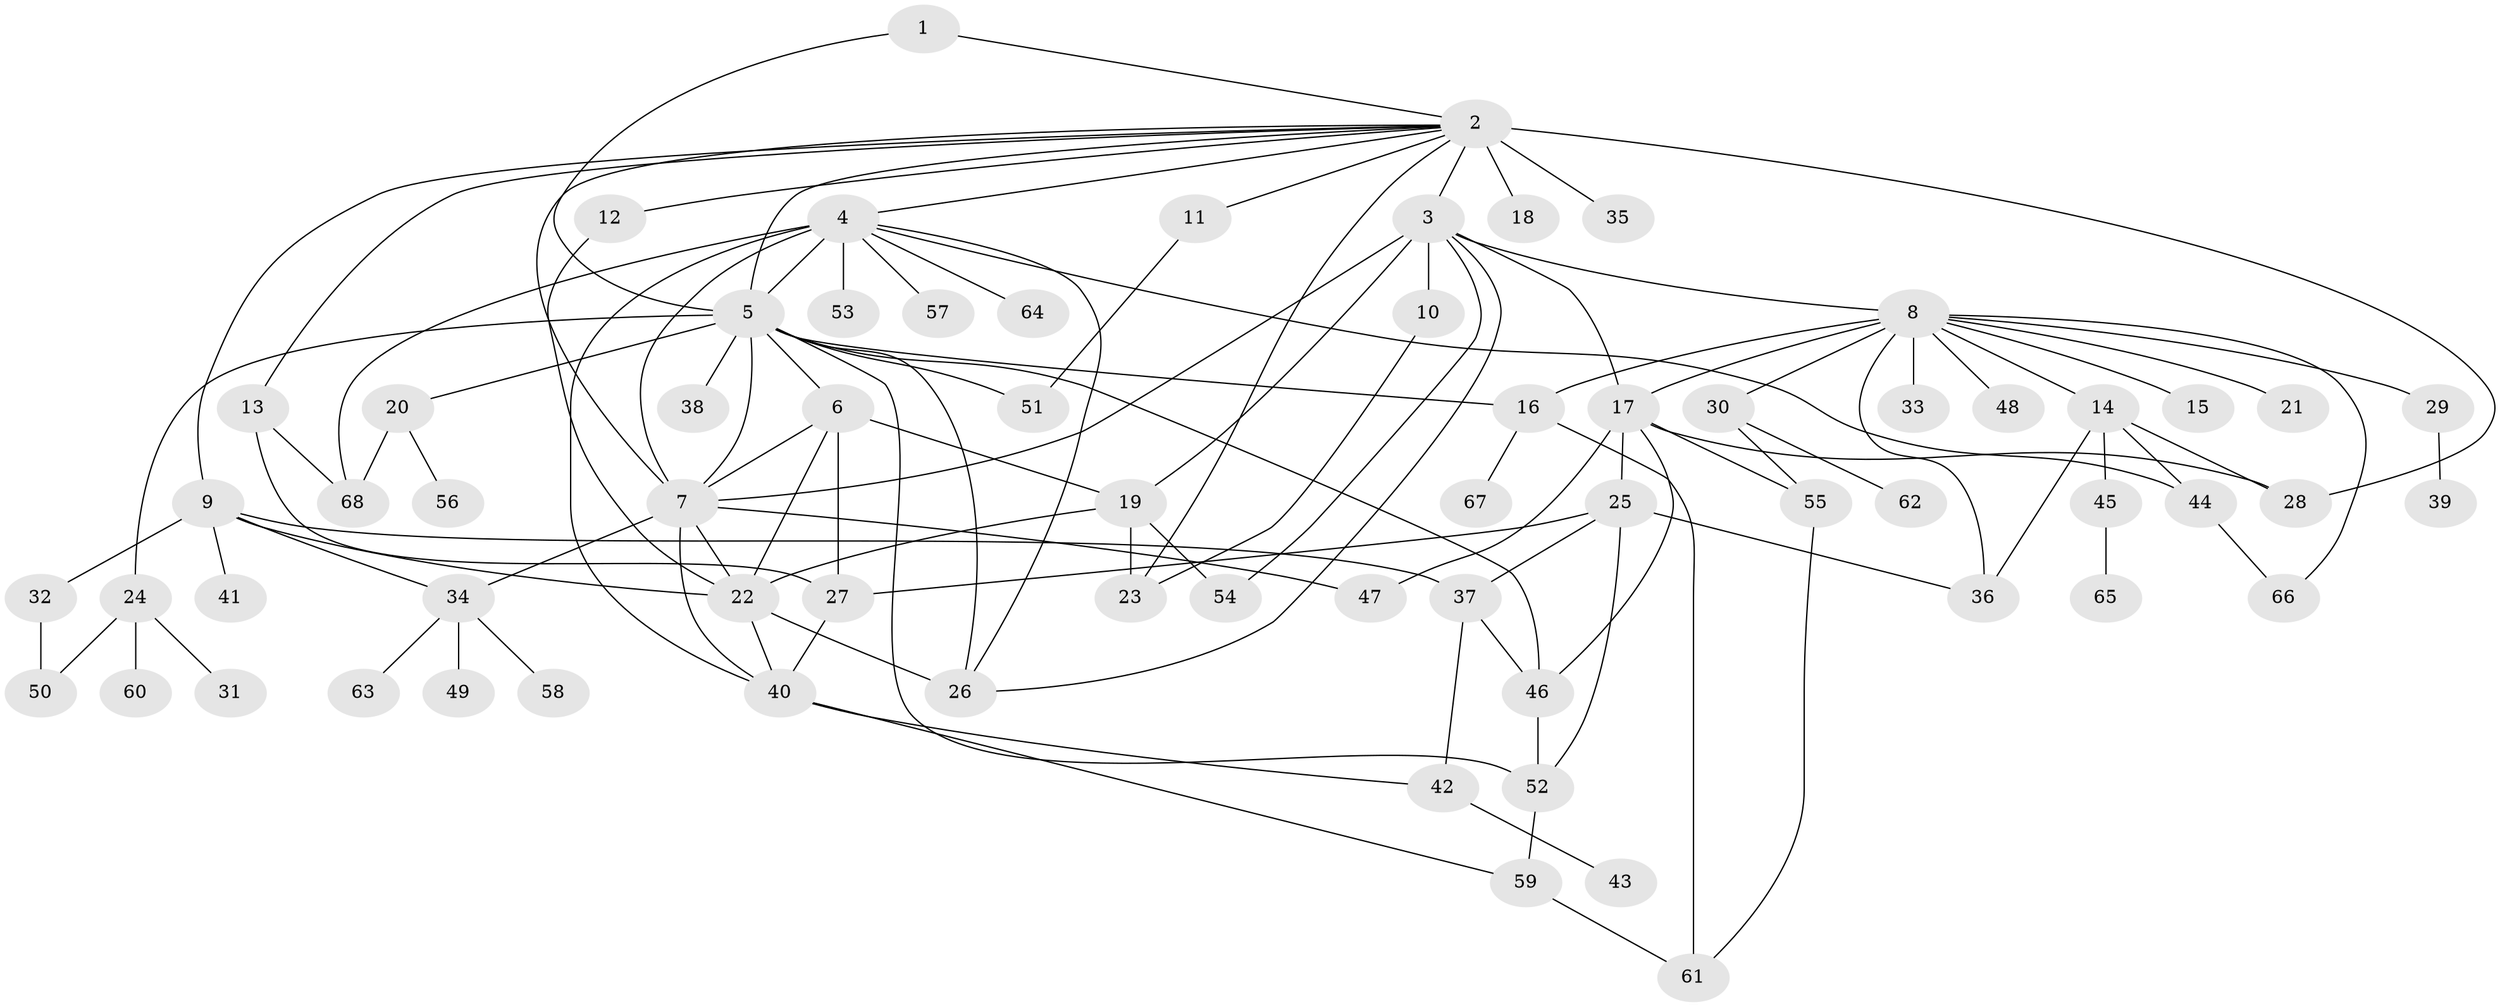 // original degree distribution, {3: 0.09558823529411764, 21: 0.014705882352941176, 11: 0.007352941176470588, 12: 0.007352941176470588, 6: 0.029411764705882353, 14: 0.007352941176470588, 7: 0.029411764705882353, 1: 0.4411764705882353, 2: 0.23529411764705882, 5: 0.058823529411764705, 4: 0.0661764705882353, 8: 0.007352941176470588}
// Generated by graph-tools (version 1.1) at 2025/35/03/09/25 02:35:24]
// undirected, 68 vertices, 113 edges
graph export_dot {
graph [start="1"]
  node [color=gray90,style=filled];
  1;
  2;
  3;
  4;
  5;
  6;
  7;
  8;
  9;
  10;
  11;
  12;
  13;
  14;
  15;
  16;
  17;
  18;
  19;
  20;
  21;
  22;
  23;
  24;
  25;
  26;
  27;
  28;
  29;
  30;
  31;
  32;
  33;
  34;
  35;
  36;
  37;
  38;
  39;
  40;
  41;
  42;
  43;
  44;
  45;
  46;
  47;
  48;
  49;
  50;
  51;
  52;
  53;
  54;
  55;
  56;
  57;
  58;
  59;
  60;
  61;
  62;
  63;
  64;
  65;
  66;
  67;
  68;
  1 -- 2 [weight=1.0];
  1 -- 5 [weight=1.0];
  2 -- 3 [weight=1.0];
  2 -- 4 [weight=1.0];
  2 -- 5 [weight=1.0];
  2 -- 7 [weight=1.0];
  2 -- 9 [weight=1.0];
  2 -- 11 [weight=1.0];
  2 -- 12 [weight=1.0];
  2 -- 13 [weight=1.0];
  2 -- 18 [weight=1.0];
  2 -- 23 [weight=1.0];
  2 -- 28 [weight=8.0];
  2 -- 35 [weight=1.0];
  3 -- 7 [weight=1.0];
  3 -- 8 [weight=2.0];
  3 -- 10 [weight=5.0];
  3 -- 17 [weight=1.0];
  3 -- 19 [weight=1.0];
  3 -- 26 [weight=1.0];
  3 -- 54 [weight=1.0];
  4 -- 5 [weight=1.0];
  4 -- 7 [weight=2.0];
  4 -- 26 [weight=1.0];
  4 -- 40 [weight=1.0];
  4 -- 44 [weight=1.0];
  4 -- 53 [weight=1.0];
  4 -- 57 [weight=1.0];
  4 -- 64 [weight=1.0];
  4 -- 68 [weight=1.0];
  5 -- 6 [weight=1.0];
  5 -- 7 [weight=1.0];
  5 -- 16 [weight=1.0];
  5 -- 20 [weight=1.0];
  5 -- 24 [weight=1.0];
  5 -- 26 [weight=7.0];
  5 -- 38 [weight=1.0];
  5 -- 46 [weight=1.0];
  5 -- 51 [weight=1.0];
  5 -- 52 [weight=1.0];
  6 -- 7 [weight=1.0];
  6 -- 19 [weight=1.0];
  6 -- 22 [weight=1.0];
  6 -- 27 [weight=1.0];
  7 -- 22 [weight=1.0];
  7 -- 34 [weight=1.0];
  7 -- 40 [weight=1.0];
  7 -- 47 [weight=1.0];
  8 -- 14 [weight=1.0];
  8 -- 15 [weight=1.0];
  8 -- 16 [weight=1.0];
  8 -- 17 [weight=1.0];
  8 -- 21 [weight=1.0];
  8 -- 29 [weight=1.0];
  8 -- 30 [weight=1.0];
  8 -- 33 [weight=1.0];
  8 -- 36 [weight=1.0];
  8 -- 48 [weight=1.0];
  8 -- 66 [weight=1.0];
  9 -- 22 [weight=1.0];
  9 -- 32 [weight=1.0];
  9 -- 34 [weight=1.0];
  9 -- 37 [weight=1.0];
  9 -- 41 [weight=1.0];
  10 -- 23 [weight=1.0];
  11 -- 51 [weight=1.0];
  12 -- 22 [weight=1.0];
  13 -- 27 [weight=2.0];
  13 -- 68 [weight=1.0];
  14 -- 28 [weight=1.0];
  14 -- 36 [weight=1.0];
  14 -- 44 [weight=1.0];
  14 -- 45 [weight=1.0];
  16 -- 61 [weight=2.0];
  16 -- 67 [weight=1.0];
  17 -- 25 [weight=2.0];
  17 -- 28 [weight=1.0];
  17 -- 46 [weight=1.0];
  17 -- 47 [weight=1.0];
  17 -- 55 [weight=1.0];
  19 -- 22 [weight=1.0];
  19 -- 23 [weight=2.0];
  19 -- 54 [weight=1.0];
  20 -- 56 [weight=1.0];
  20 -- 68 [weight=1.0];
  22 -- 26 [weight=1.0];
  22 -- 40 [weight=1.0];
  24 -- 31 [weight=1.0];
  24 -- 50 [weight=1.0];
  24 -- 60 [weight=1.0];
  25 -- 27 [weight=1.0];
  25 -- 36 [weight=1.0];
  25 -- 37 [weight=1.0];
  25 -- 52 [weight=1.0];
  27 -- 40 [weight=1.0];
  29 -- 39 [weight=1.0];
  30 -- 55 [weight=1.0];
  30 -- 62 [weight=1.0];
  32 -- 50 [weight=1.0];
  34 -- 49 [weight=1.0];
  34 -- 58 [weight=1.0];
  34 -- 63 [weight=1.0];
  37 -- 42 [weight=1.0];
  37 -- 46 [weight=1.0];
  40 -- 42 [weight=1.0];
  40 -- 59 [weight=1.0];
  42 -- 43 [weight=1.0];
  44 -- 66 [weight=1.0];
  45 -- 65 [weight=1.0];
  46 -- 52 [weight=1.0];
  52 -- 59 [weight=1.0];
  55 -- 61 [weight=1.0];
  59 -- 61 [weight=2.0];
}
